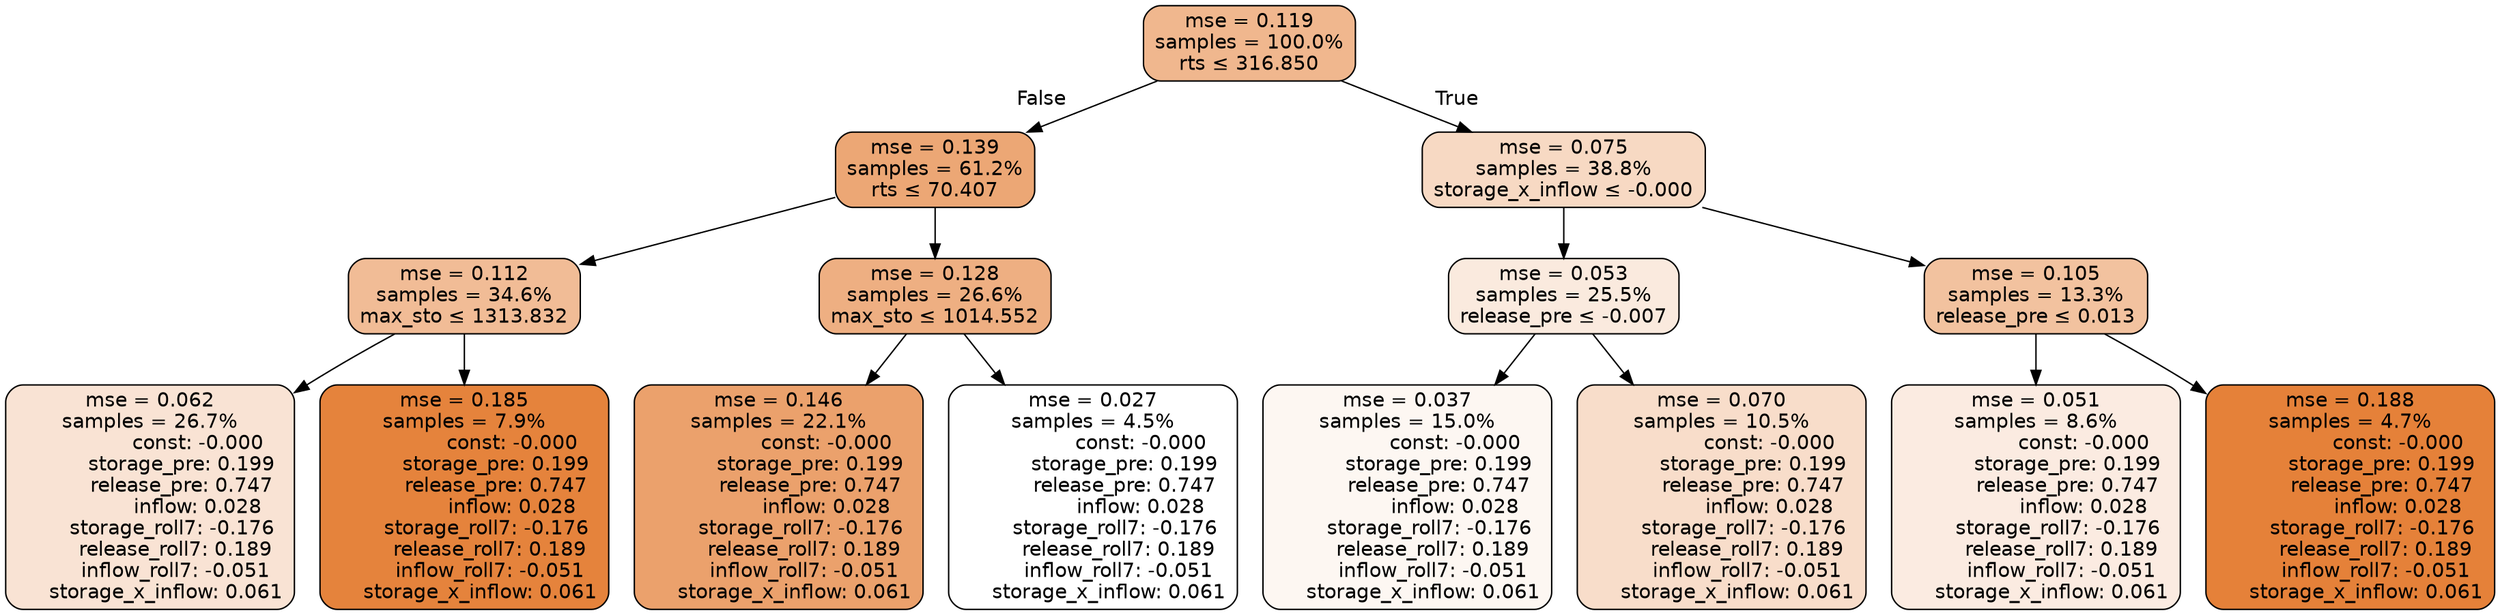 digraph tree {
node [shape=rectangle, style="filled, rounded", color="black", fontname=helvetica] ;
edge [fontname=helvetica] ;
	"0" [label="mse = 0.119
samples = 100.0%
rts &le; 316.850", fillcolor="#f0b78e"]
	"1" [label="mse = 0.139
samples = 61.2%
rts &le; 70.407", fillcolor="#eca775"]
	"2" [label="mse = 0.112
samples = 34.6%
max_sto &le; 1313.832", fillcolor="#f1bc96"]
	"3" [label="mse = 0.062
samples = 26.7%
               const: -0.000
          storage_pre: 0.199
          release_pre: 0.747
               inflow: 0.028
       storage_roll7: -0.176
        release_roll7: 0.189
        inflow_roll7: -0.051
     storage_x_inflow: 0.061", fillcolor="#f9e3d4"]
	"4" [label="mse = 0.185
samples = 7.9%
               const: -0.000
          storage_pre: 0.199
          release_pre: 0.747
               inflow: 0.028
       storage_roll7: -0.176
        release_roll7: 0.189
        inflow_roll7: -0.051
     storage_x_inflow: 0.061", fillcolor="#e5833c"]
	"5" [label="mse = 0.128
samples = 26.6%
max_sto &le; 1014.552", fillcolor="#eeaf82"]
	"6" [label="mse = 0.146
samples = 22.1%
               const: -0.000
          storage_pre: 0.199
          release_pre: 0.747
               inflow: 0.028
       storage_roll7: -0.176
        release_roll7: 0.189
        inflow_roll7: -0.051
     storage_x_inflow: 0.061", fillcolor="#eba16c"]
	"7" [label="mse = 0.027
samples = 4.5%
               const: -0.000
          storage_pre: 0.199
          release_pre: 0.747
               inflow: 0.028
       storage_roll7: -0.176
        release_roll7: 0.189
        inflow_roll7: -0.051
     storage_x_inflow: 0.061", fillcolor="#ffffff"]
	"8" [label="mse = 0.075
samples = 38.8%
storage_x_inflow &le; -0.000", fillcolor="#f7d9c3"]
	"9" [label="mse = 0.053
samples = 25.5%
release_pre &le; -0.007", fillcolor="#faeade"]
	"10" [label="mse = 0.037
samples = 15.0%
               const: -0.000
          storage_pre: 0.199
          release_pre: 0.747
               inflow: 0.028
       storage_roll7: -0.176
        release_roll7: 0.189
        inflow_roll7: -0.051
     storage_x_inflow: 0.061", fillcolor="#fdf7f2"]
	"11" [label="mse = 0.070
samples = 10.5%
               const: -0.000
          storage_pre: 0.199
          release_pre: 0.747
               inflow: 0.028
       storage_roll7: -0.176
        release_roll7: 0.189
        inflow_roll7: -0.051
     storage_x_inflow: 0.061", fillcolor="#f8ddca"]
	"12" [label="mse = 0.105
samples = 13.3%
release_pre &le; 0.013", fillcolor="#f2c29f"]
	"13" [label="mse = 0.051
samples = 8.6%
               const: -0.000
          storage_pre: 0.199
          release_pre: 0.747
               inflow: 0.028
       storage_roll7: -0.176
        release_roll7: 0.189
        inflow_roll7: -0.051
     storage_x_inflow: 0.061", fillcolor="#fbebe1"]
	"14" [label="mse = 0.188
samples = 4.7%
               const: -0.000
          storage_pre: 0.199
          release_pre: 0.747
               inflow: 0.028
       storage_roll7: -0.176
        release_roll7: 0.189
        inflow_roll7: -0.051
     storage_x_inflow: 0.061", fillcolor="#e58139"]

	"0" -> "1" [labeldistance=2.5, labelangle=45, headlabel="False"]
	"1" -> "2"
	"2" -> "3"
	"2" -> "4"
	"1" -> "5"
	"5" -> "6"
	"5" -> "7"
	"0" -> "8" [labeldistance=2.5, labelangle=-45, headlabel="True"]
	"8" -> "9"
	"9" -> "10"
	"9" -> "11"
	"8" -> "12"
	"12" -> "13"
	"12" -> "14"
}